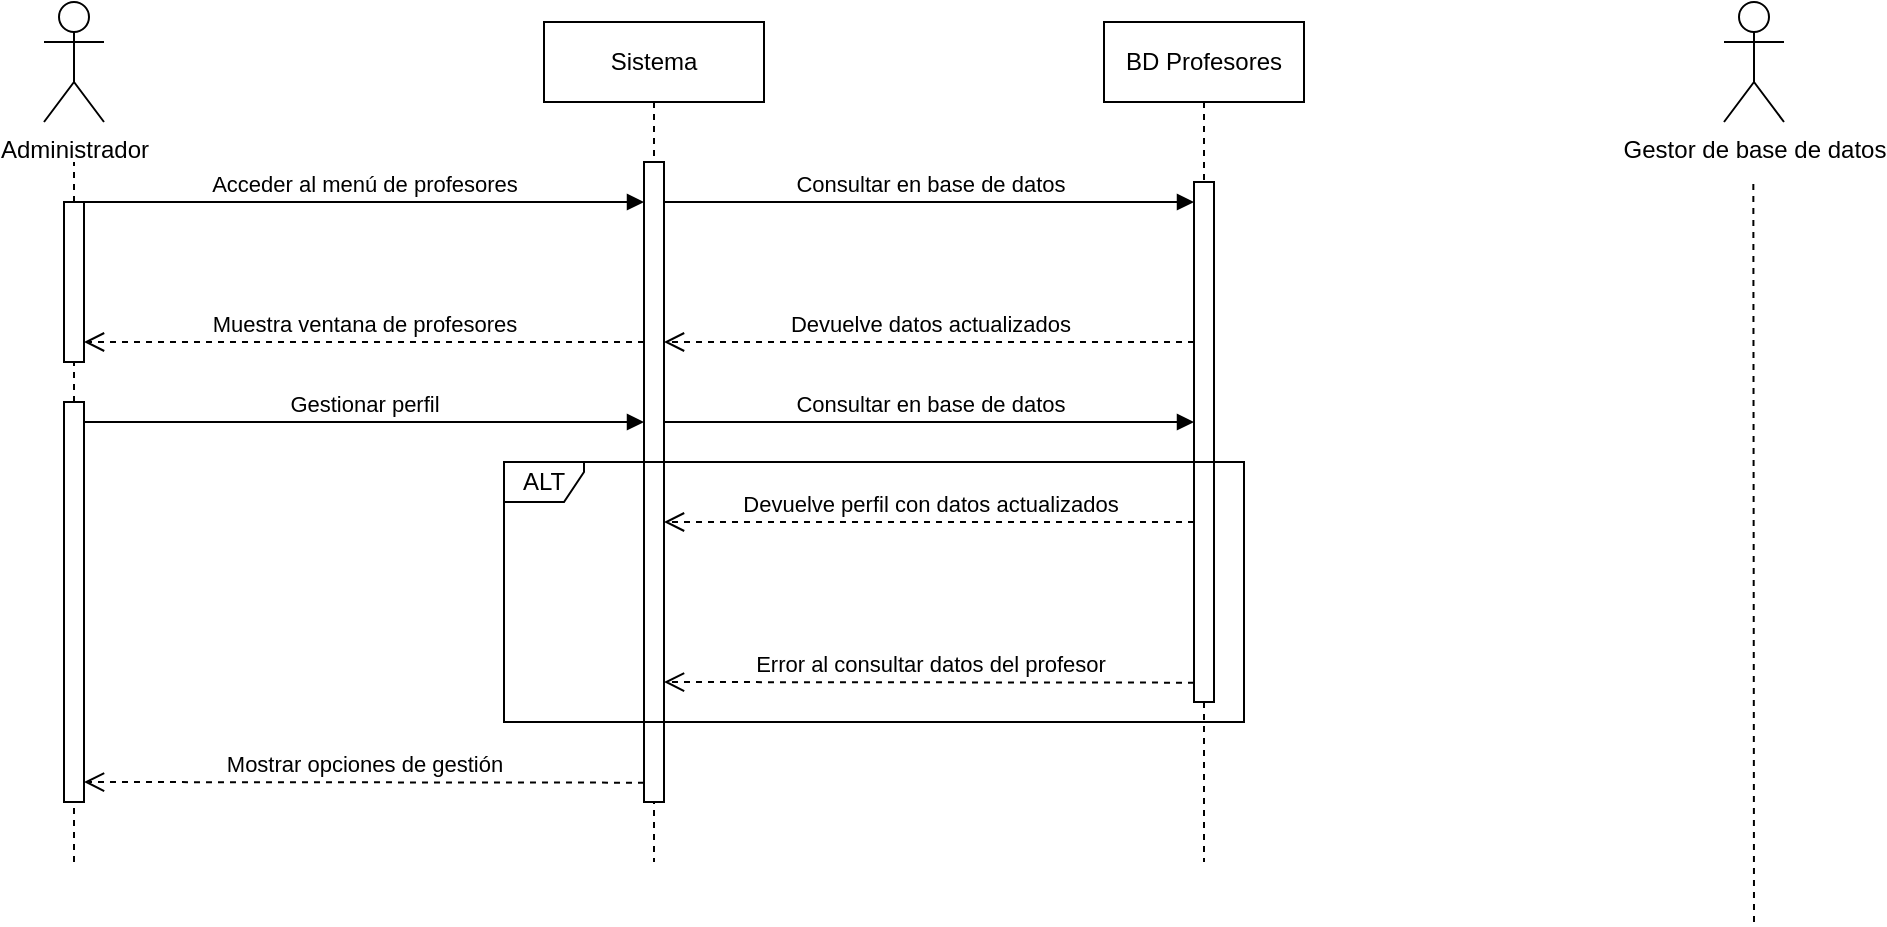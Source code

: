 <mxfile version="24.2.5" type="device" pages="3">
  <diagram name="Consultar profesores" id="2YBvvXClWsGukQMizWep">
    <mxGraphModel dx="1147" dy="675" grid="1" gridSize="10" guides="1" tooltips="1" connect="1" arrows="1" fold="1" page="1" pageScale="1" pageWidth="850" pageHeight="1100" math="0" shadow="0">
      <root>
        <mxCell id="0" />
        <mxCell id="1" parent="0" />
        <mxCell id="fuFk6EC9Oou-0zObtRda-11" value="" style="endArrow=none;dashed=1;html=1;rounded=0;" parent="1" source="fuFk6EC9Oou-0zObtRda-17" edge="1">
          <mxGeometry width="50" height="50" relative="1" as="geometry">
            <mxPoint x="125" y="600" as="sourcePoint" />
            <mxPoint x="125" y="260" as="targetPoint" />
          </mxGeometry>
        </mxCell>
        <mxCell id="aM9ryv3xv72pqoxQDRHE-1" value="Sistema" style="shape=umlLifeline;perimeter=lifelinePerimeter;whiteSpace=wrap;html=1;container=0;dropTarget=0;collapsible=0;recursiveResize=0;outlineConnect=0;portConstraint=eastwest;newEdgeStyle={&quot;edgeStyle&quot;:&quot;elbowEdgeStyle&quot;,&quot;elbow&quot;:&quot;vertical&quot;,&quot;curved&quot;:0,&quot;rounded&quot;:0};" parent="1" vertex="1">
          <mxGeometry x="360" y="190" width="110" height="420" as="geometry" />
        </mxCell>
        <mxCell id="aM9ryv3xv72pqoxQDRHE-2" value="&lt;span style=&quot;color: rgba(0, 0, 0, 0); font-family: monospace; font-size: 0px; text-align: start;&quot;&gt;%3CmxGraphModel%3E%3Croot%3E%3CmxCell%20id%3D%220%22%2F%3E%3CmxCell%20id%3D%221%22%20parent%3D%220%22%2F%3E%3CmxCell%20id%3D%222%22%20value%3D%22Habilita%20opciones%20de%20gesti%C3%B3n%22%20style%3D%22html%3D1%3BverticalAlign%3Dbottom%3BendArrow%3Dopen%3Bdashed%3D1%3BendSize%3D8%3BedgeStyle%3DelbowEdgeStyle%3Belbow%3Dvertical%3Bcurved%3D0%3Brounded%3D0%3B%22%20edge%3D%221%22%20parent%3D%221%22%3E%3CmxGeometry%20relative%3D%221%22%20as%3D%22geometry%22%3E%3CmxPoint%20x%3D%22280%22%20y%3D%22460.16%22%20as%3D%22targetPoint%22%2F%3E%3CArray%20as%3D%22points%22%2F%3E%3CmxPoint%20x%3D%22555%22%20y%3D%22460.167%22%20as%3D%22sourcePoint%22%2F%3E%3C%2FmxGeometry%3E%3C%2FmxCell%3E%3C%2Froot%3E%3C%2FmxGraphModel%3E&lt;/span&gt;" style="html=1;points=[];perimeter=orthogonalPerimeter;outlineConnect=0;targetShapes=umlLifeline;portConstraint=eastwest;newEdgeStyle={&quot;edgeStyle&quot;:&quot;elbowEdgeStyle&quot;,&quot;elbow&quot;:&quot;vertical&quot;,&quot;curved&quot;:0,&quot;rounded&quot;:0};" parent="aM9ryv3xv72pqoxQDRHE-1" vertex="1">
          <mxGeometry x="50" y="70" width="10" height="320" as="geometry" />
        </mxCell>
        <mxCell id="fuFk6EC9Oou-0zObtRda-1" value="Administrador" style="shape=umlActor;verticalLabelPosition=bottom;verticalAlign=top;html=1;outlineConnect=0;" parent="1" vertex="1">
          <mxGeometry x="110" y="180" width="30" height="60" as="geometry" />
        </mxCell>
        <mxCell id="fuFk6EC9Oou-0zObtRda-6" value="Acceder al menú de profesores" style="html=1;verticalAlign=bottom;endArrow=block;edgeStyle=elbowEdgeStyle;elbow=vertical;curved=0;rounded=0;" parent="1" target="aM9ryv3xv72pqoxQDRHE-2" edge="1">
          <mxGeometry x="0.001" relative="1" as="geometry">
            <mxPoint x="130" y="280" as="sourcePoint" />
            <Array as="points">
              <mxPoint x="135" y="280" />
            </Array>
            <mxPoint x="405" y="280" as="targetPoint" />
            <mxPoint as="offset" />
          </mxGeometry>
        </mxCell>
        <mxCell id="fuFk6EC9Oou-0zObtRda-10" value="Muestra ventana de profesores" style="html=1;verticalAlign=bottom;endArrow=open;dashed=1;endSize=8;edgeStyle=elbowEdgeStyle;elbow=vertical;curved=0;rounded=0;" parent="1" source="aM9ryv3xv72pqoxQDRHE-2" edge="1">
          <mxGeometry relative="1" as="geometry">
            <mxPoint x="130" y="349.83" as="targetPoint" />
            <Array as="points" />
            <mxPoint x="405" y="349.837" as="sourcePoint" />
          </mxGeometry>
        </mxCell>
        <mxCell id="fuFk6EC9Oou-0zObtRda-16" value="" style="endArrow=none;dashed=1;html=1;rounded=0;" parent="1" source="fuFk6EC9Oou-0zObtRda-12" target="fuFk6EC9Oou-0zObtRda-17" edge="1">
          <mxGeometry width="50" height="50" relative="1" as="geometry">
            <mxPoint x="125" y="600" as="sourcePoint" />
            <mxPoint x="125" y="260" as="targetPoint" />
          </mxGeometry>
        </mxCell>
        <mxCell id="fuFk6EC9Oou-0zObtRda-17" value="" style="html=1;points=[[0,0,0,0,5],[0,1,0,0,-5],[1,0,0,0,5],[1,1,0,0,-5]];perimeter=orthogonalPerimeter;outlineConnect=0;targetShapes=umlLifeline;portConstraint=eastwest;newEdgeStyle={&quot;curved&quot;:0,&quot;rounded&quot;:0};" parent="1" vertex="1">
          <mxGeometry x="120" y="280" width="10" height="80" as="geometry" />
        </mxCell>
        <mxCell id="fuFk6EC9Oou-0zObtRda-25" value="BD Profesores" style="shape=umlLifeline;perimeter=lifelinePerimeter;whiteSpace=wrap;html=1;container=0;dropTarget=0;collapsible=0;recursiveResize=0;outlineConnect=0;portConstraint=eastwest;newEdgeStyle={&quot;edgeStyle&quot;:&quot;elbowEdgeStyle&quot;,&quot;elbow&quot;:&quot;vertical&quot;,&quot;curved&quot;:0,&quot;rounded&quot;:0};" parent="1" vertex="1">
          <mxGeometry x="640" y="190" width="100" height="420" as="geometry" />
        </mxCell>
        <mxCell id="fuFk6EC9Oou-0zObtRda-26" value="" style="html=1;points=[];perimeter=orthogonalPerimeter;outlineConnect=0;targetShapes=umlLifeline;portConstraint=eastwest;newEdgeStyle={&quot;edgeStyle&quot;:&quot;elbowEdgeStyle&quot;,&quot;elbow&quot;:&quot;vertical&quot;,&quot;curved&quot;:0,&quot;rounded&quot;:0};" parent="fuFk6EC9Oou-0zObtRda-25" vertex="1">
          <mxGeometry x="45" y="80" width="10" height="260" as="geometry" />
        </mxCell>
        <mxCell id="fuFk6EC9Oou-0zObtRda-28" value="Consultar en base de datos" style="html=1;verticalAlign=bottom;endArrow=block;edgeStyle=elbowEdgeStyle;elbow=vertical;curved=0;rounded=0;" parent="1" source="aM9ryv3xv72pqoxQDRHE-2" target="fuFk6EC9Oou-0zObtRda-26" edge="1">
          <mxGeometry x="0.001" relative="1" as="geometry">
            <mxPoint x="425" y="280" as="sourcePoint" />
            <Array as="points">
              <mxPoint x="430" y="280" />
            </Array>
            <mxPoint x="680" y="280" as="targetPoint" />
            <mxPoint as="offset" />
          </mxGeometry>
        </mxCell>
        <mxCell id="fuFk6EC9Oou-0zObtRda-29" value="Devuelve datos actualizados" style="html=1;verticalAlign=bottom;endArrow=open;dashed=1;endSize=8;edgeStyle=elbowEdgeStyle;elbow=vertical;curved=0;rounded=0;" parent="1" source="fuFk6EC9Oou-0zObtRda-26" edge="1">
          <mxGeometry relative="1" as="geometry">
            <mxPoint x="420" y="350.12" as="targetPoint" />
            <Array as="points" />
            <mxPoint x="680" y="350" as="sourcePoint" />
          </mxGeometry>
        </mxCell>
        <mxCell id="fuFk6EC9Oou-0zObtRda-30" value="" style="endArrow=none;dashed=1;html=1;rounded=0;" parent="1" target="fuFk6EC9Oou-0zObtRda-12" edge="1">
          <mxGeometry width="50" height="50" relative="1" as="geometry">
            <mxPoint x="125" y="610" as="sourcePoint" />
            <mxPoint x="125" y="360" as="targetPoint" />
          </mxGeometry>
        </mxCell>
        <mxCell id="fuFk6EC9Oou-0zObtRda-12" value="" style="html=1;points=[];perimeter=orthogonalPerimeter;outlineConnect=0;targetShapes=umlLifeline;portConstraint=eastwest;newEdgeStyle={&quot;edgeStyle&quot;:&quot;elbowEdgeStyle&quot;,&quot;elbow&quot;:&quot;vertical&quot;,&quot;curved&quot;:0,&quot;rounded&quot;:0};" parent="1" vertex="1">
          <mxGeometry x="120" y="380" width="10" height="200" as="geometry" />
        </mxCell>
        <mxCell id="fuFk6EC9Oou-0zObtRda-13" value="Gestionar perfil" style="html=1;verticalAlign=bottom;endArrow=block;edgeStyle=elbowEdgeStyle;elbow=vertical;curved=0;rounded=0;" parent="1" edge="1">
          <mxGeometry x="0.001" relative="1" as="geometry">
            <mxPoint x="130" y="390" as="sourcePoint" />
            <Array as="points">
              <mxPoint x="135" y="390" />
            </Array>
            <mxPoint x="410" y="390" as="targetPoint" />
            <mxPoint as="offset" />
          </mxGeometry>
        </mxCell>
        <mxCell id="AhLpo4Vt6OOtY8JXHQNN-3" value="ALT" style="shape=umlFrame;whiteSpace=wrap;html=1;pointerEvents=0;width=40;height=20;" vertex="1" parent="1">
          <mxGeometry x="340" y="410" width="370" height="130" as="geometry" />
        </mxCell>
        <mxCell id="fuFk6EC9Oou-0zObtRda-15" value="Mostrar opciones de gestión" style="html=1;verticalAlign=bottom;endArrow=open;dashed=1;endSize=8;edgeStyle=elbowEdgeStyle;elbow=vertical;curved=0;rounded=0;" parent="1" edge="1">
          <mxGeometry relative="1" as="geometry">
            <mxPoint x="130" y="570" as="targetPoint" />
            <Array as="points" />
            <mxPoint x="410" y="570.333" as="sourcePoint" />
          </mxGeometry>
        </mxCell>
        <mxCell id="AhLpo4Vt6OOtY8JXHQNN-4" value="Consultar en base de datos" style="html=1;verticalAlign=bottom;endArrow=block;edgeStyle=elbowEdgeStyle;elbow=vertical;curved=0;rounded=0;" edge="1" parent="1">
          <mxGeometry x="0.001" relative="1" as="geometry">
            <mxPoint x="420" y="390" as="sourcePoint" />
            <Array as="points">
              <mxPoint x="430" y="390" />
            </Array>
            <mxPoint x="685" y="390" as="targetPoint" />
            <mxPoint as="offset" />
          </mxGeometry>
        </mxCell>
        <mxCell id="AhLpo4Vt6OOtY8JXHQNN-6" value="Error al consultar datos del profesor" style="html=1;verticalAlign=bottom;endArrow=open;dashed=1;endSize=8;edgeStyle=elbowEdgeStyle;elbow=vertical;curved=0;rounded=0;" edge="1" parent="1">
          <mxGeometry relative="1" as="geometry">
            <mxPoint x="420" y="520" as="targetPoint" />
            <Array as="points" />
            <mxPoint x="685" y="520.333" as="sourcePoint" />
          </mxGeometry>
        </mxCell>
        <mxCell id="AhLpo4Vt6OOtY8JXHQNN-7" value="Devuelve perfil con datos actualizados" style="html=1;verticalAlign=bottom;endArrow=open;dashed=1;endSize=8;edgeStyle=elbowEdgeStyle;elbow=vertical;curved=0;rounded=0;" edge="1" parent="1" source="fuFk6EC9Oou-0zObtRda-26">
          <mxGeometry relative="1" as="geometry">
            <mxPoint x="420" y="440.16" as="targetPoint" />
            <Array as="points" />
            <mxPoint x="700" y="440.33" as="sourcePoint" />
          </mxGeometry>
        </mxCell>
        <mxCell id="AhLpo4Vt6OOtY8JXHQNN-8" value="Gestor de base de datos" style="shape=umlActor;verticalLabelPosition=bottom;verticalAlign=top;html=1;outlineConnect=0;" vertex="1" parent="1">
          <mxGeometry x="950" y="180" width="30" height="60" as="geometry" />
        </mxCell>
        <mxCell id="AhLpo4Vt6OOtY8JXHQNN-9" value="" style="endArrow=none;dashed=1;html=1;rounded=0;" edge="1" parent="1">
          <mxGeometry width="50" height="50" relative="1" as="geometry">
            <mxPoint x="965" y="640" as="sourcePoint" />
            <mxPoint x="964.67" y="270" as="targetPoint" />
          </mxGeometry>
        </mxCell>
      </root>
    </mxGraphModel>
  </diagram>
  <diagram id="trcSL3yhLtVypNdxrzPN" name="Eliminar usuario">
    <mxGraphModel dx="1195" dy="703" grid="1" gridSize="10" guides="1" tooltips="1" connect="1" arrows="1" fold="1" page="1" pageScale="1" pageWidth="827" pageHeight="1169" math="0" shadow="0">
      <root>
        <mxCell id="0" />
        <mxCell id="1" parent="0" />
        <mxCell id="14rLqQk3U4dgPc8CEgJn-1" value="" style="endArrow=none;dashed=1;html=1;rounded=0;" edge="1" parent="1" source="14rLqQk3U4dgPc8CEgJn-11">
          <mxGeometry width="50" height="50" relative="1" as="geometry">
            <mxPoint x="125" y="600" as="sourcePoint" />
            <mxPoint x="125" y="260" as="targetPoint" />
          </mxGeometry>
        </mxCell>
        <mxCell id="14rLqQk3U4dgPc8CEgJn-2" value="Sistema" style="shape=umlLifeline;perimeter=lifelinePerimeter;whiteSpace=wrap;html=1;container=0;dropTarget=0;collapsible=0;recursiveResize=0;outlineConnect=0;portConstraint=eastwest;newEdgeStyle={&quot;edgeStyle&quot;:&quot;elbowEdgeStyle&quot;,&quot;elbow&quot;:&quot;vertical&quot;,&quot;curved&quot;:0,&quot;rounded&quot;:0};" vertex="1" parent="1">
          <mxGeometry x="360" y="190" width="110" height="410" as="geometry" />
        </mxCell>
        <mxCell id="14rLqQk3U4dgPc8CEgJn-3" value="&lt;span style=&quot;color: rgba(0, 0, 0, 0); font-family: monospace; font-size: 0px; text-align: start;&quot;&gt;%3CmxGraphModel%3E%3Croot%3E%3CmxCell%20id%3D%220%22%2F%3E%3CmxCell%20id%3D%221%22%20parent%3D%220%22%2F%3E%3CmxCell%20id%3D%222%22%20value%3D%22Habilita%20opciones%20de%20gesti%C3%B3n%22%20style%3D%22html%3D1%3BverticalAlign%3Dbottom%3BendArrow%3Dopen%3Bdashed%3D1%3BendSize%3D8%3BedgeStyle%3DelbowEdgeStyle%3Belbow%3Dvertical%3Bcurved%3D0%3Brounded%3D0%3B%22%20edge%3D%221%22%20parent%3D%221%22%3E%3CmxGeometry%20relative%3D%221%22%20as%3D%22geometry%22%3E%3CmxPoint%20x%3D%22280%22%20y%3D%22460.16%22%20as%3D%22targetPoint%22%2F%3E%3CArray%20as%3D%22points%22%2F%3E%3CmxPoint%20x%3D%22555%22%20y%3D%22460.167%22%20as%3D%22sourcePoint%22%2F%3E%3C%2FmxGeometry%3E%3C%2FmxCell%3E%3C%2Froot%3E%3C%2FmxGraphModel%3E&lt;/span&gt;" style="html=1;points=[];perimeter=orthogonalPerimeter;outlineConnect=0;targetShapes=umlLifeline;portConstraint=eastwest;newEdgeStyle={&quot;edgeStyle&quot;:&quot;elbowEdgeStyle&quot;,&quot;elbow&quot;:&quot;vertical&quot;,&quot;curved&quot;:0,&quot;rounded&quot;:0};" vertex="1" parent="14rLqQk3U4dgPc8CEgJn-2">
          <mxGeometry x="50" y="70" width="10" height="100" as="geometry" />
        </mxCell>
        <mxCell id="14rLqQk3U4dgPc8CEgJn-4" value="" style="html=1;points=[[0,0,0,0,5],[0,1,0,0,-5],[1,0,0,0,5],[1,1,0,0,-5]];perimeter=orthogonalPerimeter;outlineConnect=0;targetShapes=umlLifeline;portConstraint=eastwest;newEdgeStyle={&quot;curved&quot;:0,&quot;rounded&quot;:0};" vertex="1" parent="14rLqQk3U4dgPc8CEgJn-2">
          <mxGeometry x="50" y="190" width="10" height="80" as="geometry" />
        </mxCell>
        <mxCell id="14rLqQk3U4dgPc8CEgJn-5" value="" style="html=1;points=[[0,0,0,0,5],[0,1,0,0,-5],[1,0,0,0,5],[1,1,0,0,-5]];perimeter=orthogonalPerimeter;outlineConnect=0;targetShapes=umlLifeline;portConstraint=eastwest;newEdgeStyle={&quot;curved&quot;:0,&quot;rounded&quot;:0};" vertex="1" parent="14rLqQk3U4dgPc8CEgJn-2">
          <mxGeometry x="50" y="290" width="10" height="90" as="geometry" />
        </mxCell>
        <mxCell id="14rLqQk3U4dgPc8CEgJn-6" value="Devuelve datos" style="html=1;verticalAlign=bottom;endArrow=open;dashed=1;endSize=8;edgeStyle=elbowEdgeStyle;elbow=vertical;curved=0;rounded=0;" edge="1" parent="1" source="14rLqQk3U4dgPc8CEgJn-14">
          <mxGeometry x="-0.0" relative="1" as="geometry">
            <mxPoint x="420" y="560" as="targetPoint" />
            <Array as="points" />
            <mxPoint x="760" y="560" as="sourcePoint" />
            <mxPoint as="offset" />
          </mxGeometry>
        </mxCell>
        <mxCell id="14rLqQk3U4dgPc8CEgJn-7" value="Administrador" style="shape=umlActor;verticalLabelPosition=bottom;verticalAlign=top;html=1;outlineConnect=0;" vertex="1" parent="1">
          <mxGeometry x="110" y="180" width="30" height="60" as="geometry" />
        </mxCell>
        <mxCell id="14rLqQk3U4dgPc8CEgJn-8" value="Acceder al menú de usuarios" style="html=1;verticalAlign=bottom;endArrow=block;edgeStyle=elbowEdgeStyle;elbow=vertical;curved=0;rounded=0;" edge="1" parent="1" target="14rLqQk3U4dgPc8CEgJn-3">
          <mxGeometry x="0.001" relative="1" as="geometry">
            <mxPoint x="130" y="280" as="sourcePoint" />
            <Array as="points">
              <mxPoint x="135" y="280" />
            </Array>
            <mxPoint x="405" y="280" as="targetPoint" />
            <mxPoint as="offset" />
          </mxGeometry>
        </mxCell>
        <mxCell id="14rLqQk3U4dgPc8CEgJn-9" value="Muestra ventana de usuarios" style="html=1;verticalAlign=bottom;endArrow=open;dashed=1;endSize=8;edgeStyle=elbowEdgeStyle;elbow=vertical;curved=0;rounded=0;" edge="1" parent="1" source="14rLqQk3U4dgPc8CEgJn-3">
          <mxGeometry relative="1" as="geometry">
            <mxPoint x="130" y="349.83" as="targetPoint" />
            <Array as="points" />
            <mxPoint x="405" y="349.837" as="sourcePoint" />
          </mxGeometry>
        </mxCell>
        <mxCell id="14rLqQk3U4dgPc8CEgJn-10" value="" style="endArrow=none;dashed=1;html=1;rounded=0;" edge="1" parent="1" source="14rLqQk3U4dgPc8CEgJn-20" target="14rLqQk3U4dgPc8CEgJn-11">
          <mxGeometry width="50" height="50" relative="1" as="geometry">
            <mxPoint x="125" y="600" as="sourcePoint" />
            <mxPoint x="125" y="260" as="targetPoint" />
          </mxGeometry>
        </mxCell>
        <mxCell id="14rLqQk3U4dgPc8CEgJn-11" value="" style="html=1;points=[[0,0,0,0,5],[0,1,0,0,-5],[1,0,0,0,5],[1,1,0,0,-5]];perimeter=orthogonalPerimeter;outlineConnect=0;targetShapes=umlLifeline;portConstraint=eastwest;newEdgeStyle={&quot;curved&quot;:0,&quot;rounded&quot;:0};" vertex="1" parent="1">
          <mxGeometry x="120" y="280" width="10" height="80" as="geometry" />
        </mxCell>
        <mxCell id="14rLqQk3U4dgPc8CEgJn-12" value="Eliminar usuario" style="html=1;verticalAlign=bottom;endArrow=block;edgeStyle=elbowEdgeStyle;elbow=vertical;curved=0;rounded=0;" edge="1" parent="1">
          <mxGeometry x="0.001" relative="1" as="geometry">
            <mxPoint x="130" y="490" as="sourcePoint" />
            <Array as="points">
              <mxPoint x="135" y="490" />
            </Array>
            <mxPoint x="410" y="490" as="targetPoint" />
            <mxPoint as="offset" />
          </mxGeometry>
        </mxCell>
        <mxCell id="14rLqQk3U4dgPc8CEgJn-13" value="Muestra datos actualizados" style="html=1;verticalAlign=bottom;endArrow=open;dashed=1;endSize=8;edgeStyle=elbowEdgeStyle;elbow=vertical;curved=0;rounded=0;exitX=0;exitY=0.875;exitDx=0;exitDy=0;exitPerimeter=0;" edge="1" parent="1" source="14rLqQk3U4dgPc8CEgJn-5">
          <mxGeometry relative="1" as="geometry">
            <mxPoint x="130" y="560" as="targetPoint" />
            <Array as="points" />
            <mxPoint x="404.5" y="560.286" as="sourcePoint" />
          </mxGeometry>
        </mxCell>
        <mxCell id="14rLqQk3U4dgPc8CEgJn-14" value="BD Usuarios" style="shape=umlLifeline;perimeter=lifelinePerimeter;whiteSpace=wrap;html=1;container=0;dropTarget=0;collapsible=0;recursiveResize=0;outlineConnect=0;portConstraint=eastwest;newEdgeStyle={&quot;edgeStyle&quot;:&quot;elbowEdgeStyle&quot;,&quot;elbow&quot;:&quot;vertical&quot;,&quot;curved&quot;:0,&quot;rounded&quot;:0};" vertex="1" parent="1">
          <mxGeometry x="640" y="190" width="100" height="410" as="geometry" />
        </mxCell>
        <mxCell id="14rLqQk3U4dgPc8CEgJn-15" value="" style="html=1;points=[];perimeter=orthogonalPerimeter;outlineConnect=0;targetShapes=umlLifeline;portConstraint=eastwest;newEdgeStyle={&quot;edgeStyle&quot;:&quot;elbowEdgeStyle&quot;,&quot;elbow&quot;:&quot;vertical&quot;,&quot;curved&quot;:0,&quot;rounded&quot;:0};" vertex="1" parent="14rLqQk3U4dgPc8CEgJn-14">
          <mxGeometry x="45" y="80" width="10" height="90" as="geometry" />
        </mxCell>
        <mxCell id="14rLqQk3U4dgPc8CEgJn-16" value="" style="html=1;points=[[0,0,0,0,5],[0,1,0,0,-5],[1,0,0,0,5],[1,1,0,0,-5]];perimeter=orthogonalPerimeter;outlineConnect=0;targetShapes=umlLifeline;portConstraint=eastwest;newEdgeStyle={&quot;curved&quot;:0,&quot;rounded&quot;:0};" vertex="1" parent="14rLqQk3U4dgPc8CEgJn-14">
          <mxGeometry x="45" y="290" width="10" height="90" as="geometry" />
        </mxCell>
        <mxCell id="14rLqQk3U4dgPc8CEgJn-17" value="Consultar en base de datos" style="html=1;verticalAlign=bottom;endArrow=block;edgeStyle=elbowEdgeStyle;elbow=vertical;curved=0;rounded=0;" edge="1" parent="1" source="14rLqQk3U4dgPc8CEgJn-3" target="14rLqQk3U4dgPc8CEgJn-15">
          <mxGeometry x="0.001" relative="1" as="geometry">
            <mxPoint x="425" y="280" as="sourcePoint" />
            <Array as="points">
              <mxPoint x="430" y="280" />
            </Array>
            <mxPoint x="680" y="280" as="targetPoint" />
            <mxPoint as="offset" />
          </mxGeometry>
        </mxCell>
        <mxCell id="14rLqQk3U4dgPc8CEgJn-18" value="Devuelve datos actualizados" style="html=1;verticalAlign=bottom;endArrow=open;dashed=1;endSize=8;edgeStyle=elbowEdgeStyle;elbow=vertical;curved=0;rounded=0;" edge="1" parent="1" source="14rLqQk3U4dgPc8CEgJn-15">
          <mxGeometry relative="1" as="geometry">
            <mxPoint x="420" y="350.12" as="targetPoint" />
            <Array as="points" />
            <mxPoint x="680" y="350" as="sourcePoint" />
          </mxGeometry>
        </mxCell>
        <mxCell id="14rLqQk3U4dgPc8CEgJn-19" value="" style="endArrow=none;dashed=1;html=1;rounded=0;" edge="1" parent="1" target="14rLqQk3U4dgPc8CEgJn-20">
          <mxGeometry width="50" height="50" relative="1" as="geometry">
            <mxPoint x="125" y="600" as="sourcePoint" />
            <mxPoint x="125" y="360" as="targetPoint" />
          </mxGeometry>
        </mxCell>
        <mxCell id="14rLqQk3U4dgPc8CEgJn-20" value="" style="html=1;points=[];perimeter=orthogonalPerimeter;outlineConnect=0;targetShapes=umlLifeline;portConstraint=eastwest;newEdgeStyle={&quot;edgeStyle&quot;:&quot;elbowEdgeStyle&quot;,&quot;elbow&quot;:&quot;vertical&quot;,&quot;curved&quot;:0,&quot;rounded&quot;:0};" vertex="1" parent="1">
          <mxGeometry x="120" y="380" width="10" height="80" as="geometry" />
        </mxCell>
        <mxCell id="14rLqQk3U4dgPc8CEgJn-21" value="Gestionar usuario" style="html=1;verticalAlign=bottom;endArrow=block;edgeStyle=elbowEdgeStyle;elbow=vertical;curved=0;rounded=0;" edge="1" parent="1">
          <mxGeometry x="0.001" relative="1" as="geometry">
            <mxPoint x="130" y="390" as="sourcePoint" />
            <Array as="points">
              <mxPoint x="135" y="390" />
            </Array>
            <mxPoint x="410" y="390" as="targetPoint" />
            <mxPoint as="offset" />
          </mxGeometry>
        </mxCell>
        <mxCell id="14rLqQk3U4dgPc8CEgJn-22" value="Habilita opciones de gestión" style="html=1;verticalAlign=bottom;endArrow=open;dashed=1;endSize=8;edgeStyle=elbowEdgeStyle;elbow=vertical;curved=0;rounded=0;" edge="1" parent="1" source="14rLqQk3U4dgPc8CEgJn-4">
          <mxGeometry relative="1" as="geometry">
            <mxPoint x="130" y="450" as="targetPoint" />
            <Array as="points" />
            <mxPoint x="400" y="450.167" as="sourcePoint" />
          </mxGeometry>
        </mxCell>
        <mxCell id="14rLqQk3U4dgPc8CEgJn-23" value="" style="html=1;points=[[0,0,0,0,5],[0,1,0,0,-5],[1,0,0,0,5],[1,1,0,0,-5]];perimeter=orthogonalPerimeter;outlineConnect=0;targetShapes=umlLifeline;portConstraint=eastwest;newEdgeStyle={&quot;curved&quot;:0,&quot;rounded&quot;:0};" vertex="1" parent="1">
          <mxGeometry x="120" y="490" width="10" height="80" as="geometry" />
        </mxCell>
        <mxCell id="14rLqQk3U4dgPc8CEgJn-24" value="Modifica datos" style="html=1;verticalAlign=bottom;endArrow=block;edgeStyle=elbowEdgeStyle;elbow=vertical;curved=0;rounded=0;" edge="1" parent="1" source="14rLqQk3U4dgPc8CEgJn-5" target="14rLqQk3U4dgPc8CEgJn-16">
          <mxGeometry x="0.001" relative="1" as="geometry">
            <mxPoint x="425" y="490" as="sourcePoint" />
            <Array as="points">
              <mxPoint x="435" y="490" />
            </Array>
            <mxPoint x="690" y="490" as="targetPoint" />
            <mxPoint as="offset" />
          </mxGeometry>
        </mxCell>
      </root>
    </mxGraphModel>
  </diagram>
  <diagram id="nAUUAzU8YooPhOODCEWB" name="Page-3">
    <mxGraphModel dx="1434" dy="844" grid="1" gridSize="10" guides="1" tooltips="1" connect="1" arrows="1" fold="1" page="1" pageScale="1" pageWidth="827" pageHeight="1169" math="0" shadow="0">
      <root>
        <mxCell id="0" />
        <mxCell id="1" parent="0" />
      </root>
    </mxGraphModel>
  </diagram>
</mxfile>
